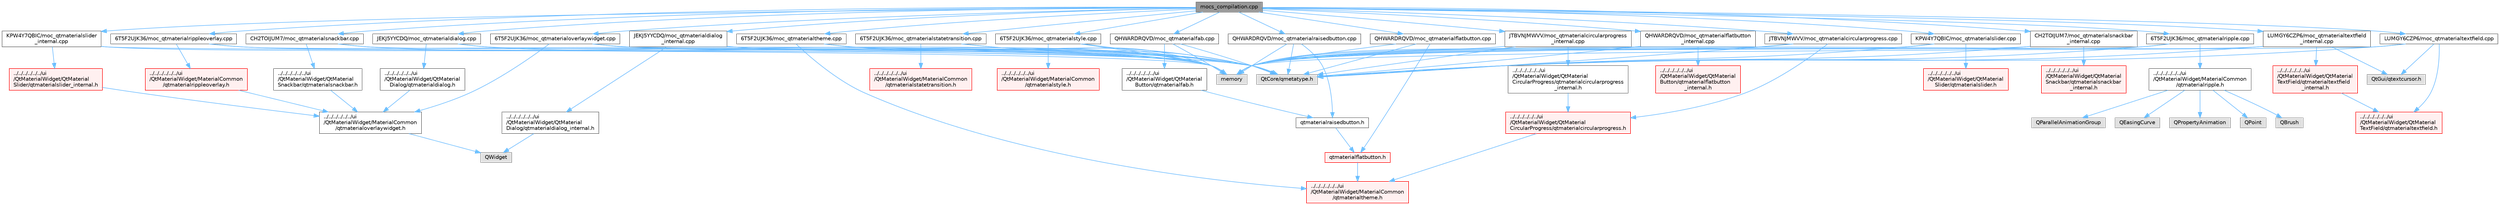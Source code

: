 digraph "mocs_compilation.cpp"
{
 // LATEX_PDF_SIZE
  bgcolor="transparent";
  edge [fontname=Helvetica,fontsize=10,labelfontname=Helvetica,labelfontsize=10];
  node [fontname=Helvetica,fontsize=10,shape=box,height=0.2,width=0.4];
  Node1 [id="Node000001",label="mocs_compilation.cpp",height=0.2,width=0.4,color="gray40", fillcolor="grey60", style="filled", fontcolor="black",tooltip=" "];
  Node1 -> Node2 [id="edge1_Node000001_Node000002",color="steelblue1",style="solid",tooltip=" "];
  Node2 [id="Node000002",label="6T5F2UJK36/moc_qtmaterialoverlaywidget.cpp",height=0.2,width=0.4,color="grey40", fillcolor="white", style="filled",URL="$moc__qtmaterialoverlaywidget_8cpp.html",tooltip=" "];
  Node2 -> Node3 [id="edge2_Node000002_Node000003",color="steelblue1",style="solid",tooltip=" "];
  Node3 [id="Node000003",label="../../../../../../ui\l/QtMaterialWidget/MaterialCommon\l/qtmaterialoverlaywidget.h",height=0.2,width=0.4,color="grey40", fillcolor="white", style="filled",URL="$qtmaterialoverlaywidget_8h.html",tooltip="定义 QtMaterialOverlayWidget 类，提供覆盖层控件功能"];
  Node3 -> Node4 [id="edge3_Node000003_Node000004",color="steelblue1",style="solid",tooltip=" "];
  Node4 [id="Node000004",label="QWidget",height=0.2,width=0.4,color="grey60", fillcolor="#E0E0E0", style="filled",tooltip=" "];
  Node2 -> Node5 [id="edge4_Node000002_Node000005",color="steelblue1",style="solid",tooltip=" "];
  Node5 [id="Node000005",label="QtCore/qmetatype.h",height=0.2,width=0.4,color="grey60", fillcolor="#E0E0E0", style="filled",tooltip=" "];
  Node2 -> Node6 [id="edge5_Node000002_Node000006",color="steelblue1",style="solid",tooltip=" "];
  Node6 [id="Node000006",label="memory",height=0.2,width=0.4,color="grey60", fillcolor="#E0E0E0", style="filled",tooltip=" "];
  Node1 -> Node7 [id="edge6_Node000001_Node000007",color="steelblue1",style="solid",tooltip=" "];
  Node7 [id="Node000007",label="6T5F2UJK36/moc_qtmaterialripple.cpp",height=0.2,width=0.4,color="grey40", fillcolor="white", style="filled",URL="$moc__qtmaterialripple_8cpp.html",tooltip=" "];
  Node7 -> Node8 [id="edge7_Node000007_Node000008",color="steelblue1",style="solid",tooltip=" "];
  Node8 [id="Node000008",label="../../../../../../ui\l/QtMaterialWidget/MaterialCommon\l/qtmaterialripple.h",height=0.2,width=0.4,color="grey40", fillcolor="white", style="filled",URL="$qtmaterialripple_8h.html",tooltip="定义 QtMaterialRipple 类，提供水波纹动画效果"];
  Node8 -> Node9 [id="edge8_Node000008_Node000009",color="steelblue1",style="solid",tooltip=" "];
  Node9 [id="Node000009",label="QParallelAnimationGroup",height=0.2,width=0.4,color="grey60", fillcolor="#E0E0E0", style="filled",tooltip=" "];
  Node8 -> Node10 [id="edge9_Node000008_Node000010",color="steelblue1",style="solid",tooltip=" "];
  Node10 [id="Node000010",label="QEasingCurve",height=0.2,width=0.4,color="grey60", fillcolor="#E0E0E0", style="filled",tooltip=" "];
  Node8 -> Node11 [id="edge10_Node000008_Node000011",color="steelblue1",style="solid",tooltip=" "];
  Node11 [id="Node000011",label="QPropertyAnimation",height=0.2,width=0.4,color="grey60", fillcolor="#E0E0E0", style="filled",tooltip=" "];
  Node8 -> Node12 [id="edge11_Node000008_Node000012",color="steelblue1",style="solid",tooltip=" "];
  Node12 [id="Node000012",label="QPoint",height=0.2,width=0.4,color="grey60", fillcolor="#E0E0E0", style="filled",tooltip=" "];
  Node8 -> Node13 [id="edge12_Node000008_Node000013",color="steelblue1",style="solid",tooltip=" "];
  Node13 [id="Node000013",label="QBrush",height=0.2,width=0.4,color="grey60", fillcolor="#E0E0E0", style="filled",tooltip=" "];
  Node7 -> Node5 [id="edge13_Node000007_Node000005",color="steelblue1",style="solid",tooltip=" "];
  Node7 -> Node6 [id="edge14_Node000007_Node000006",color="steelblue1",style="solid",tooltip=" "];
  Node1 -> Node14 [id="edge15_Node000001_Node000014",color="steelblue1",style="solid",tooltip=" "];
  Node14 [id="Node000014",label="6T5F2UJK36/moc_qtmaterialrippleoverlay.cpp",height=0.2,width=0.4,color="grey40", fillcolor="white", style="filled",URL="$moc__qtmaterialrippleoverlay_8cpp.html",tooltip=" "];
  Node14 -> Node15 [id="edge16_Node000014_Node000015",color="steelblue1",style="solid",tooltip=" "];
  Node15 [id="Node000015",label="../../../../../../ui\l/QtMaterialWidget/MaterialCommon\l/qtmaterialrippleoverlay.h",height=0.2,width=0.4,color="red", fillcolor="#FFF0F0", style="filled",URL="$qtmaterialrippleoverlay_8h.html",tooltip="定义 QtMaterialRippleOverlay 类，提供水波纹覆盖层功能"];
  Node15 -> Node3 [id="edge17_Node000015_Node000003",color="steelblue1",style="solid",tooltip=" "];
  Node14 -> Node5 [id="edge18_Node000014_Node000005",color="steelblue1",style="solid",tooltip=" "];
  Node14 -> Node6 [id="edge19_Node000014_Node000006",color="steelblue1",style="solid",tooltip=" "];
  Node1 -> Node17 [id="edge20_Node000001_Node000017",color="steelblue1",style="solid",tooltip=" "];
  Node17 [id="Node000017",label="6T5F2UJK36/moc_qtmaterialstatetransition.cpp",height=0.2,width=0.4,color="grey40", fillcolor="white", style="filled",URL="$moc__qtmaterialstatetransition_8cpp.html",tooltip=" "];
  Node17 -> Node18 [id="edge21_Node000017_Node000018",color="steelblue1",style="solid",tooltip=" "];
  Node18 [id="Node000018",label="../../../../../../ui\l/QtMaterialWidget/MaterialCommon\l/qtmaterialstatetransition.h",height=0.2,width=0.4,color="red", fillcolor="#FFF0F0", style="filled",URL="$qtmaterialstatetransition_8h.html",tooltip="定义 QtMaterialStateTransition 类，提供状态转换功能"];
  Node17 -> Node5 [id="edge22_Node000017_Node000005",color="steelblue1",style="solid",tooltip=" "];
  Node17 -> Node6 [id="edge23_Node000017_Node000006",color="steelblue1",style="solid",tooltip=" "];
  Node1 -> Node22 [id="edge24_Node000001_Node000022",color="steelblue1",style="solid",tooltip=" "];
  Node22 [id="Node000022",label="6T5F2UJK36/moc_qtmaterialstyle.cpp",height=0.2,width=0.4,color="grey40", fillcolor="white", style="filled",URL="$moc__qtmaterialstyle_8cpp.html",tooltip=" "];
  Node22 -> Node23 [id="edge25_Node000022_Node000023",color="steelblue1",style="solid",tooltip=" "];
  Node23 [id="Node000023",label="../../../../../../ui\l/QtMaterialWidget/MaterialCommon\l/qtmaterialstyle.h",height=0.2,width=0.4,color="red", fillcolor="#FFF0F0", style="filled",URL="$qtmaterialstyle_8h.html",tooltip="定义 QtMaterialStyle 类，提供 Material Design 风格支持"];
  Node22 -> Node5 [id="edge26_Node000022_Node000005",color="steelblue1",style="solid",tooltip=" "];
  Node22 -> Node6 [id="edge27_Node000022_Node000006",color="steelblue1",style="solid",tooltip=" "];
  Node1 -> Node26 [id="edge28_Node000001_Node000026",color="steelblue1",style="solid",tooltip=" "];
  Node26 [id="Node000026",label="6T5F2UJK36/moc_qtmaterialtheme.cpp",height=0.2,width=0.4,color="grey40", fillcolor="white", style="filled",URL="$moc__qtmaterialtheme_8cpp.html",tooltip=" "];
  Node26 -> Node27 [id="edge29_Node000026_Node000027",color="steelblue1",style="solid",tooltip=" "];
  Node27 [id="Node000027",label="../../../../../../ui\l/QtMaterialWidget/MaterialCommon\l/qtmaterialtheme.h",height=0.2,width=0.4,color="red", fillcolor="#FFF0F0", style="filled",URL="$qtmaterialtheme_8h.html",tooltip="定义 QtMaterialTheme 类和 Material 命名空间，提供 Material Design 主题支持"];
  Node26 -> Node5 [id="edge30_Node000026_Node000005",color="steelblue1",style="solid",tooltip=" "];
  Node26 -> Node6 [id="edge31_Node000026_Node000006",color="steelblue1",style="solid",tooltip=" "];
  Node1 -> Node29 [id="edge32_Node000001_Node000029",color="steelblue1",style="solid",tooltip=" "];
  Node29 [id="Node000029",label="QHWARDRQVD/moc_qtmaterialfab.cpp",height=0.2,width=0.4,color="grey40", fillcolor="white", style="filled",URL="$moc__qtmaterialfab_8cpp.html",tooltip=" "];
  Node29 -> Node30 [id="edge33_Node000029_Node000030",color="steelblue1",style="solid",tooltip=" "];
  Node30 [id="Node000030",label="../../../../../../ui\l/QtMaterialWidget/QtMaterial\lButton/qtmaterialfab.h",height=0.2,width=0.4,color="grey40", fillcolor="white", style="filled",URL="$qtmaterialfab_8h.html",tooltip="定义 QtMaterialFloatingActionButton 类，提供 Material Design 浮动动作按钮"];
  Node30 -> Node31 [id="edge34_Node000030_Node000031",color="steelblue1",style="solid",tooltip=" "];
  Node31 [id="Node000031",label="qtmaterialraisedbutton.h",height=0.2,width=0.4,color="grey40", fillcolor="white", style="filled",URL="$qtmaterialraisedbutton_8h.html",tooltip="定义 QtMaterialRaisedButton 类，提供 Material Design 凸起按钮"];
  Node31 -> Node32 [id="edge35_Node000031_Node000032",color="steelblue1",style="solid",tooltip=" "];
  Node32 [id="Node000032",label="qtmaterialflatbutton.h",height=0.2,width=0.4,color="red", fillcolor="#FFF0F0", style="filled",URL="$qtmaterialflatbutton_8h.html",tooltip="定义 QtMaterialFlatButton 类，提供 Material Design 扁平按钮"];
  Node32 -> Node27 [id="edge36_Node000032_Node000027",color="steelblue1",style="solid",tooltip=" "];
  Node29 -> Node5 [id="edge37_Node000029_Node000005",color="steelblue1",style="solid",tooltip=" "];
  Node29 -> Node6 [id="edge38_Node000029_Node000006",color="steelblue1",style="solid",tooltip=" "];
  Node1 -> Node35 [id="edge39_Node000001_Node000035",color="steelblue1",style="solid",tooltip=" "];
  Node35 [id="Node000035",label="QHWARDRQVD/moc_qtmaterialflatbutton.cpp",height=0.2,width=0.4,color="grey40", fillcolor="white", style="filled",URL="$moc__qtmaterialflatbutton_8cpp.html",tooltip=" "];
  Node35 -> Node32 [id="edge40_Node000035_Node000032",color="steelblue1",style="solid",tooltip=" "];
  Node35 -> Node5 [id="edge41_Node000035_Node000005",color="steelblue1",style="solid",tooltip=" "];
  Node35 -> Node6 [id="edge42_Node000035_Node000006",color="steelblue1",style="solid",tooltip=" "];
  Node1 -> Node36 [id="edge43_Node000001_Node000036",color="steelblue1",style="solid",tooltip=" "];
  Node36 [id="Node000036",label="QHWARDRQVD/moc_qtmaterialflatbutton\l_internal.cpp",height=0.2,width=0.4,color="grey40", fillcolor="white", style="filled",URL="$moc__qtmaterialflatbutton__internal_8cpp.html",tooltip=" "];
  Node36 -> Node37 [id="edge44_Node000036_Node000037",color="steelblue1",style="solid",tooltip=" "];
  Node37 [id="Node000037",label="../../../../../../ui\l/QtMaterialWidget/QtMaterial\lButton/qtmaterialflatbutton\l_internal.h",height=0.2,width=0.4,color="red", fillcolor="#FFF0F0", style="filled",URL="$qtmaterialflatbutton__internal_8h.html",tooltip="定义 QtMaterialFlatButtonStateMachine 类，提供扁平按钮状态管理"];
  Node36 -> Node5 [id="edge45_Node000036_Node000005",color="steelblue1",style="solid",tooltip=" "];
  Node36 -> Node6 [id="edge46_Node000036_Node000006",color="steelblue1",style="solid",tooltip=" "];
  Node1 -> Node40 [id="edge47_Node000001_Node000040",color="steelblue1",style="solid",tooltip=" "];
  Node40 [id="Node000040",label="QHWARDRQVD/moc_qtmaterialraisedbutton.cpp",height=0.2,width=0.4,color="grey40", fillcolor="white", style="filled",URL="$moc__qtmaterialraisedbutton_8cpp.html",tooltip=" "];
  Node40 -> Node31 [id="edge48_Node000040_Node000031",color="steelblue1",style="solid",tooltip=" "];
  Node40 -> Node5 [id="edge49_Node000040_Node000005",color="steelblue1",style="solid",tooltip=" "];
  Node40 -> Node6 [id="edge50_Node000040_Node000006",color="steelblue1",style="solid",tooltip=" "];
  Node1 -> Node41 [id="edge51_Node000001_Node000041",color="steelblue1",style="solid",tooltip=" "];
  Node41 [id="Node000041",label="JTBVNJMWVV/moc_qtmaterialcircularprogress.cpp",height=0.2,width=0.4,color="grey40", fillcolor="white", style="filled",URL="$moc__qtmaterialcircularprogress_8cpp.html",tooltip=" "];
  Node41 -> Node42 [id="edge52_Node000041_Node000042",color="steelblue1",style="solid",tooltip=" "];
  Node42 [id="Node000042",label="../../../../../../ui\l/QtMaterialWidget/QtMaterial\lCircularProgress/qtmaterialcircularprogress.h",height=0.2,width=0.4,color="red", fillcolor="#FFF0F0", style="filled",URL="$qtmaterialcircularprogress_8h.html",tooltip="定义 QtMaterialCircularProgress 类，提供 Material Design 圆形进度条"];
  Node42 -> Node27 [id="edge53_Node000042_Node000027",color="steelblue1",style="solid",tooltip=" "];
  Node41 -> Node5 [id="edge54_Node000041_Node000005",color="steelblue1",style="solid",tooltip=" "];
  Node41 -> Node6 [id="edge55_Node000041_Node000006",color="steelblue1",style="solid",tooltip=" "];
  Node1 -> Node44 [id="edge56_Node000001_Node000044",color="steelblue1",style="solid",tooltip=" "];
  Node44 [id="Node000044",label="JTBVNJMWVV/moc_qtmaterialcircularprogress\l_internal.cpp",height=0.2,width=0.4,color="grey40", fillcolor="white", style="filled",URL="$moc__qtmaterialcircularprogress__internal_8cpp.html",tooltip=" "];
  Node44 -> Node45 [id="edge57_Node000044_Node000045",color="steelblue1",style="solid",tooltip=" "];
  Node45 [id="Node000045",label="../../../../../../ui\l/QtMaterialWidget/QtMaterial\lCircularProgress/qtmaterialcircularprogress\l_internal.h",height=0.2,width=0.4,color="grey40", fillcolor="white", style="filled",URL="$qtmaterialcircularprogress__internal_8h.html",tooltip="定义 QtMaterialCircularProgressDelegate 类，提供圆形进度条动画代理"];
  Node45 -> Node42 [id="edge58_Node000045_Node000042",color="steelblue1",style="solid",tooltip=" "];
  Node44 -> Node5 [id="edge59_Node000044_Node000005",color="steelblue1",style="solid",tooltip=" "];
  Node44 -> Node6 [id="edge60_Node000044_Node000006",color="steelblue1",style="solid",tooltip=" "];
  Node1 -> Node46 [id="edge61_Node000001_Node000046",color="steelblue1",style="solid",tooltip=" "];
  Node46 [id="Node000046",label="JEKJ5YYCDQ/moc_qtmaterialdialog.cpp",height=0.2,width=0.4,color="grey40", fillcolor="white", style="filled",URL="$moc__qtmaterialdialog_8cpp.html",tooltip=" "];
  Node46 -> Node47 [id="edge62_Node000046_Node000047",color="steelblue1",style="solid",tooltip=" "];
  Node47 [id="Node000047",label="../../../../../../ui\l/QtMaterialWidget/QtMaterial\lDialog/qtmaterialdialog.h",height=0.2,width=0.4,color="grey40", fillcolor="white", style="filled",URL="$qtmaterialdialog_8h.html",tooltip="定义 QtMaterialDialog 类，提供 Material Design 对话框"];
  Node47 -> Node3 [id="edge63_Node000047_Node000003",color="steelblue1",style="solid",tooltip=" "];
  Node46 -> Node5 [id="edge64_Node000046_Node000005",color="steelblue1",style="solid",tooltip=" "];
  Node46 -> Node6 [id="edge65_Node000046_Node000006",color="steelblue1",style="solid",tooltip=" "];
  Node1 -> Node48 [id="edge66_Node000001_Node000048",color="steelblue1",style="solid",tooltip=" "];
  Node48 [id="Node000048",label="JEKJ5YYCDQ/moc_qtmaterialdialog\l_internal.cpp",height=0.2,width=0.4,color="grey40", fillcolor="white", style="filled",URL="$moc__qtmaterialdialog__internal_8cpp.html",tooltip=" "];
  Node48 -> Node49 [id="edge67_Node000048_Node000049",color="steelblue1",style="solid",tooltip=" "];
  Node49 [id="Node000049",label="../../../../../../ui\l/QtMaterialWidget/QtMaterial\lDialog/qtmaterialdialog_internal.h",height=0.2,width=0.4,color="grey40", fillcolor="white", style="filled",URL="$qtmaterialdialog__internal_8h.html",tooltip="定义 QtMaterialDialogProxy 和 QtMaterialDialogWindow 类，提供对话框内部实现"];
  Node49 -> Node4 [id="edge68_Node000049_Node000004",color="steelblue1",style="solid",tooltip=" "];
  Node48 -> Node5 [id="edge69_Node000048_Node000005",color="steelblue1",style="solid",tooltip=" "];
  Node48 -> Node6 [id="edge70_Node000048_Node000006",color="steelblue1",style="solid",tooltip=" "];
  Node1 -> Node50 [id="edge71_Node000001_Node000050",color="steelblue1",style="solid",tooltip=" "];
  Node50 [id="Node000050",label="KPW4Y7QBIC/moc_qtmaterialslider.cpp",height=0.2,width=0.4,color="grey40", fillcolor="white", style="filled",URL="$moc__qtmaterialslider_8cpp.html",tooltip=" "];
  Node50 -> Node51 [id="edge72_Node000050_Node000051",color="steelblue1",style="solid",tooltip=" "];
  Node51 [id="Node000051",label="../../../../../../ui\l/QtMaterialWidget/QtMaterial\lSlider/qtmaterialslider.h",height=0.2,width=0.4,color="red", fillcolor="#FFF0F0", style="filled",URL="$qtmaterialslider_8h.html",tooltip="定义 QtMaterialSlider 类，Material 风格滑块控件"];
  Node50 -> Node5 [id="edge73_Node000050_Node000005",color="steelblue1",style="solid",tooltip=" "];
  Node50 -> Node6 [id="edge74_Node000050_Node000006",color="steelblue1",style="solid",tooltip=" "];
  Node1 -> Node53 [id="edge75_Node000001_Node000053",color="steelblue1",style="solid",tooltip=" "];
  Node53 [id="Node000053",label="KPW4Y7QBIC/moc_qtmaterialslider\l_internal.cpp",height=0.2,width=0.4,color="grey40", fillcolor="white", style="filled",URL="$moc__qtmaterialslider__internal_8cpp.html",tooltip=" "];
  Node53 -> Node54 [id="edge76_Node000053_Node000054",color="steelblue1",style="solid",tooltip=" "];
  Node54 [id="Node000054",label="../../../../../../ui\l/QtMaterialWidget/QtMaterial\lSlider/qtmaterialslider_internal.h",height=0.2,width=0.4,color="red", fillcolor="#FFF0F0", style="filled",URL="$qtmaterialslider__internal_8h.html",tooltip="定义滑块控件的内部实现类"];
  Node54 -> Node3 [id="edge77_Node000054_Node000003",color="steelblue1",style="solid",tooltip=" "];
  Node53 -> Node5 [id="edge78_Node000053_Node000005",color="steelblue1",style="solid",tooltip=" "];
  Node53 -> Node6 [id="edge79_Node000053_Node000006",color="steelblue1",style="solid",tooltip=" "];
  Node1 -> Node55 [id="edge80_Node000001_Node000055",color="steelblue1",style="solid",tooltip=" "];
  Node55 [id="Node000055",label="CH2TOIJUM7/moc_qtmaterialsnackbar.cpp",height=0.2,width=0.4,color="grey40", fillcolor="white", style="filled",URL="$moc__qtmaterialsnackbar_8cpp.html",tooltip=" "];
  Node55 -> Node56 [id="edge81_Node000055_Node000056",color="steelblue1",style="solid",tooltip=" "];
  Node56 [id="Node000056",label="../../../../../../ui\l/QtMaterialWidget/QtMaterial\lSnackbar/qtmaterialsnackbar.h",height=0.2,width=0.4,color="grey40", fillcolor="white", style="filled",URL="$qtmaterialsnackbar_8h.html",tooltip="定义 QtMaterialSnackbar 类，提供 Material Design 提示条"];
  Node56 -> Node3 [id="edge82_Node000056_Node000003",color="steelblue1",style="solid",tooltip=" "];
  Node55 -> Node5 [id="edge83_Node000055_Node000005",color="steelblue1",style="solid",tooltip=" "];
  Node55 -> Node6 [id="edge84_Node000055_Node000006",color="steelblue1",style="solid",tooltip=" "];
  Node1 -> Node57 [id="edge85_Node000001_Node000057",color="steelblue1",style="solid",tooltip=" "];
  Node57 [id="Node000057",label="CH2TOIJUM7/moc_qtmaterialsnackbar\l_internal.cpp",height=0.2,width=0.4,color="grey40", fillcolor="white", style="filled",URL="$moc__qtmaterialsnackbar__internal_8cpp.html",tooltip=" "];
  Node57 -> Node58 [id="edge86_Node000057_Node000058",color="steelblue1",style="solid",tooltip=" "];
  Node58 [id="Node000058",label="../../../../../../ui\l/QtMaterialWidget/QtMaterial\lSnackbar/qtmaterialsnackbar\l_internal.h",height=0.2,width=0.4,color="red", fillcolor="#FFF0F0", style="filled",URL="$qtmaterialsnackbar__internal_8h.html",tooltip="定义 QtMaterialSnackbarStateMachine 类，提供提示条状态管理"];
  Node57 -> Node5 [id="edge87_Node000057_Node000005",color="steelblue1",style="solid",tooltip=" "];
  Node57 -> Node6 [id="edge88_Node000057_Node000006",color="steelblue1",style="solid",tooltip=" "];
  Node1 -> Node60 [id="edge89_Node000001_Node000060",color="steelblue1",style="solid",tooltip=" "];
  Node60 [id="Node000060",label="LUMGY6CZP6/moc_qtmaterialtextfield.cpp",height=0.2,width=0.4,color="grey40", fillcolor="white", style="filled",URL="$moc__qtmaterialtextfield_8cpp.html",tooltip=" "];
  Node60 -> Node61 [id="edge90_Node000060_Node000061",color="steelblue1",style="solid",tooltip=" "];
  Node61 [id="Node000061",label="../../../../../../ui\l/QtMaterialWidget/QtMaterial\lTextField/qtmaterialtextfield.h",height=0.2,width=0.4,color="red", fillcolor="#FFF0F0", style="filled",URL="$qtmaterialtextfield_8h.html",tooltip="定义 QtMaterialTextField 类，提供 Material Design 文本输入框"];
  Node60 -> Node63 [id="edge91_Node000060_Node000063",color="steelblue1",style="solid",tooltip=" "];
  Node63 [id="Node000063",label="QtGui/qtextcursor.h",height=0.2,width=0.4,color="grey60", fillcolor="#E0E0E0", style="filled",tooltip=" "];
  Node60 -> Node5 [id="edge92_Node000060_Node000005",color="steelblue1",style="solid",tooltip=" "];
  Node60 -> Node6 [id="edge93_Node000060_Node000006",color="steelblue1",style="solid",tooltip=" "];
  Node1 -> Node64 [id="edge94_Node000001_Node000064",color="steelblue1",style="solid",tooltip=" "];
  Node64 [id="Node000064",label="LUMGY6CZP6/moc_qtmaterialtextfield\l_internal.cpp",height=0.2,width=0.4,color="grey40", fillcolor="white", style="filled",URL="$moc__qtmaterialtextfield__internal_8cpp.html",tooltip=" "];
  Node64 -> Node65 [id="edge95_Node000064_Node000065",color="steelblue1",style="solid",tooltip=" "];
  Node65 [id="Node000065",label="../../../../../../ui\l/QtMaterialWidget/QtMaterial\lTextField/qtmaterialtextfield\l_internal.h",height=0.2,width=0.4,color="red", fillcolor="#FFF0F0", style="filled",URL="$qtmaterialtextfield__internal_8h.html",tooltip="定义 QtMaterialTextFieldStateMachine 和 QtMaterialTextFieldLabel 类，提供文本输入框内部实现"];
  Node65 -> Node61 [id="edge96_Node000065_Node000061",color="steelblue1",style="solid",tooltip=" "];
  Node64 -> Node63 [id="edge97_Node000064_Node000063",color="steelblue1",style="solid",tooltip=" "];
  Node64 -> Node5 [id="edge98_Node000064_Node000005",color="steelblue1",style="solid",tooltip=" "];
  Node64 -> Node6 [id="edge99_Node000064_Node000006",color="steelblue1",style="solid",tooltip=" "];
}
